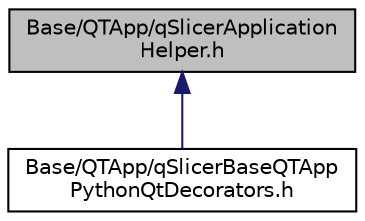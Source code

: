 digraph "Base/QTApp/qSlicerApplicationHelper.h"
{
  bgcolor="transparent";
  edge [fontname="Helvetica",fontsize="10",labelfontname="Helvetica",labelfontsize="10"];
  node [fontname="Helvetica",fontsize="10",shape=record];
  Node3 [label="Base/QTApp/qSlicerApplication\lHelper.h",height=0.2,width=0.4,color="black", fillcolor="grey75", style="filled", fontcolor="black"];
  Node3 -> Node4 [dir="back",color="midnightblue",fontsize="10",style="solid",fontname="Helvetica"];
  Node4 [label="Base/QTApp/qSlicerBaseQTApp\lPythonQtDecorators.h",height=0.2,width=0.4,color="black",URL="$qSlicerBaseQTAppPythonQtDecorators_8h.html"];
}
